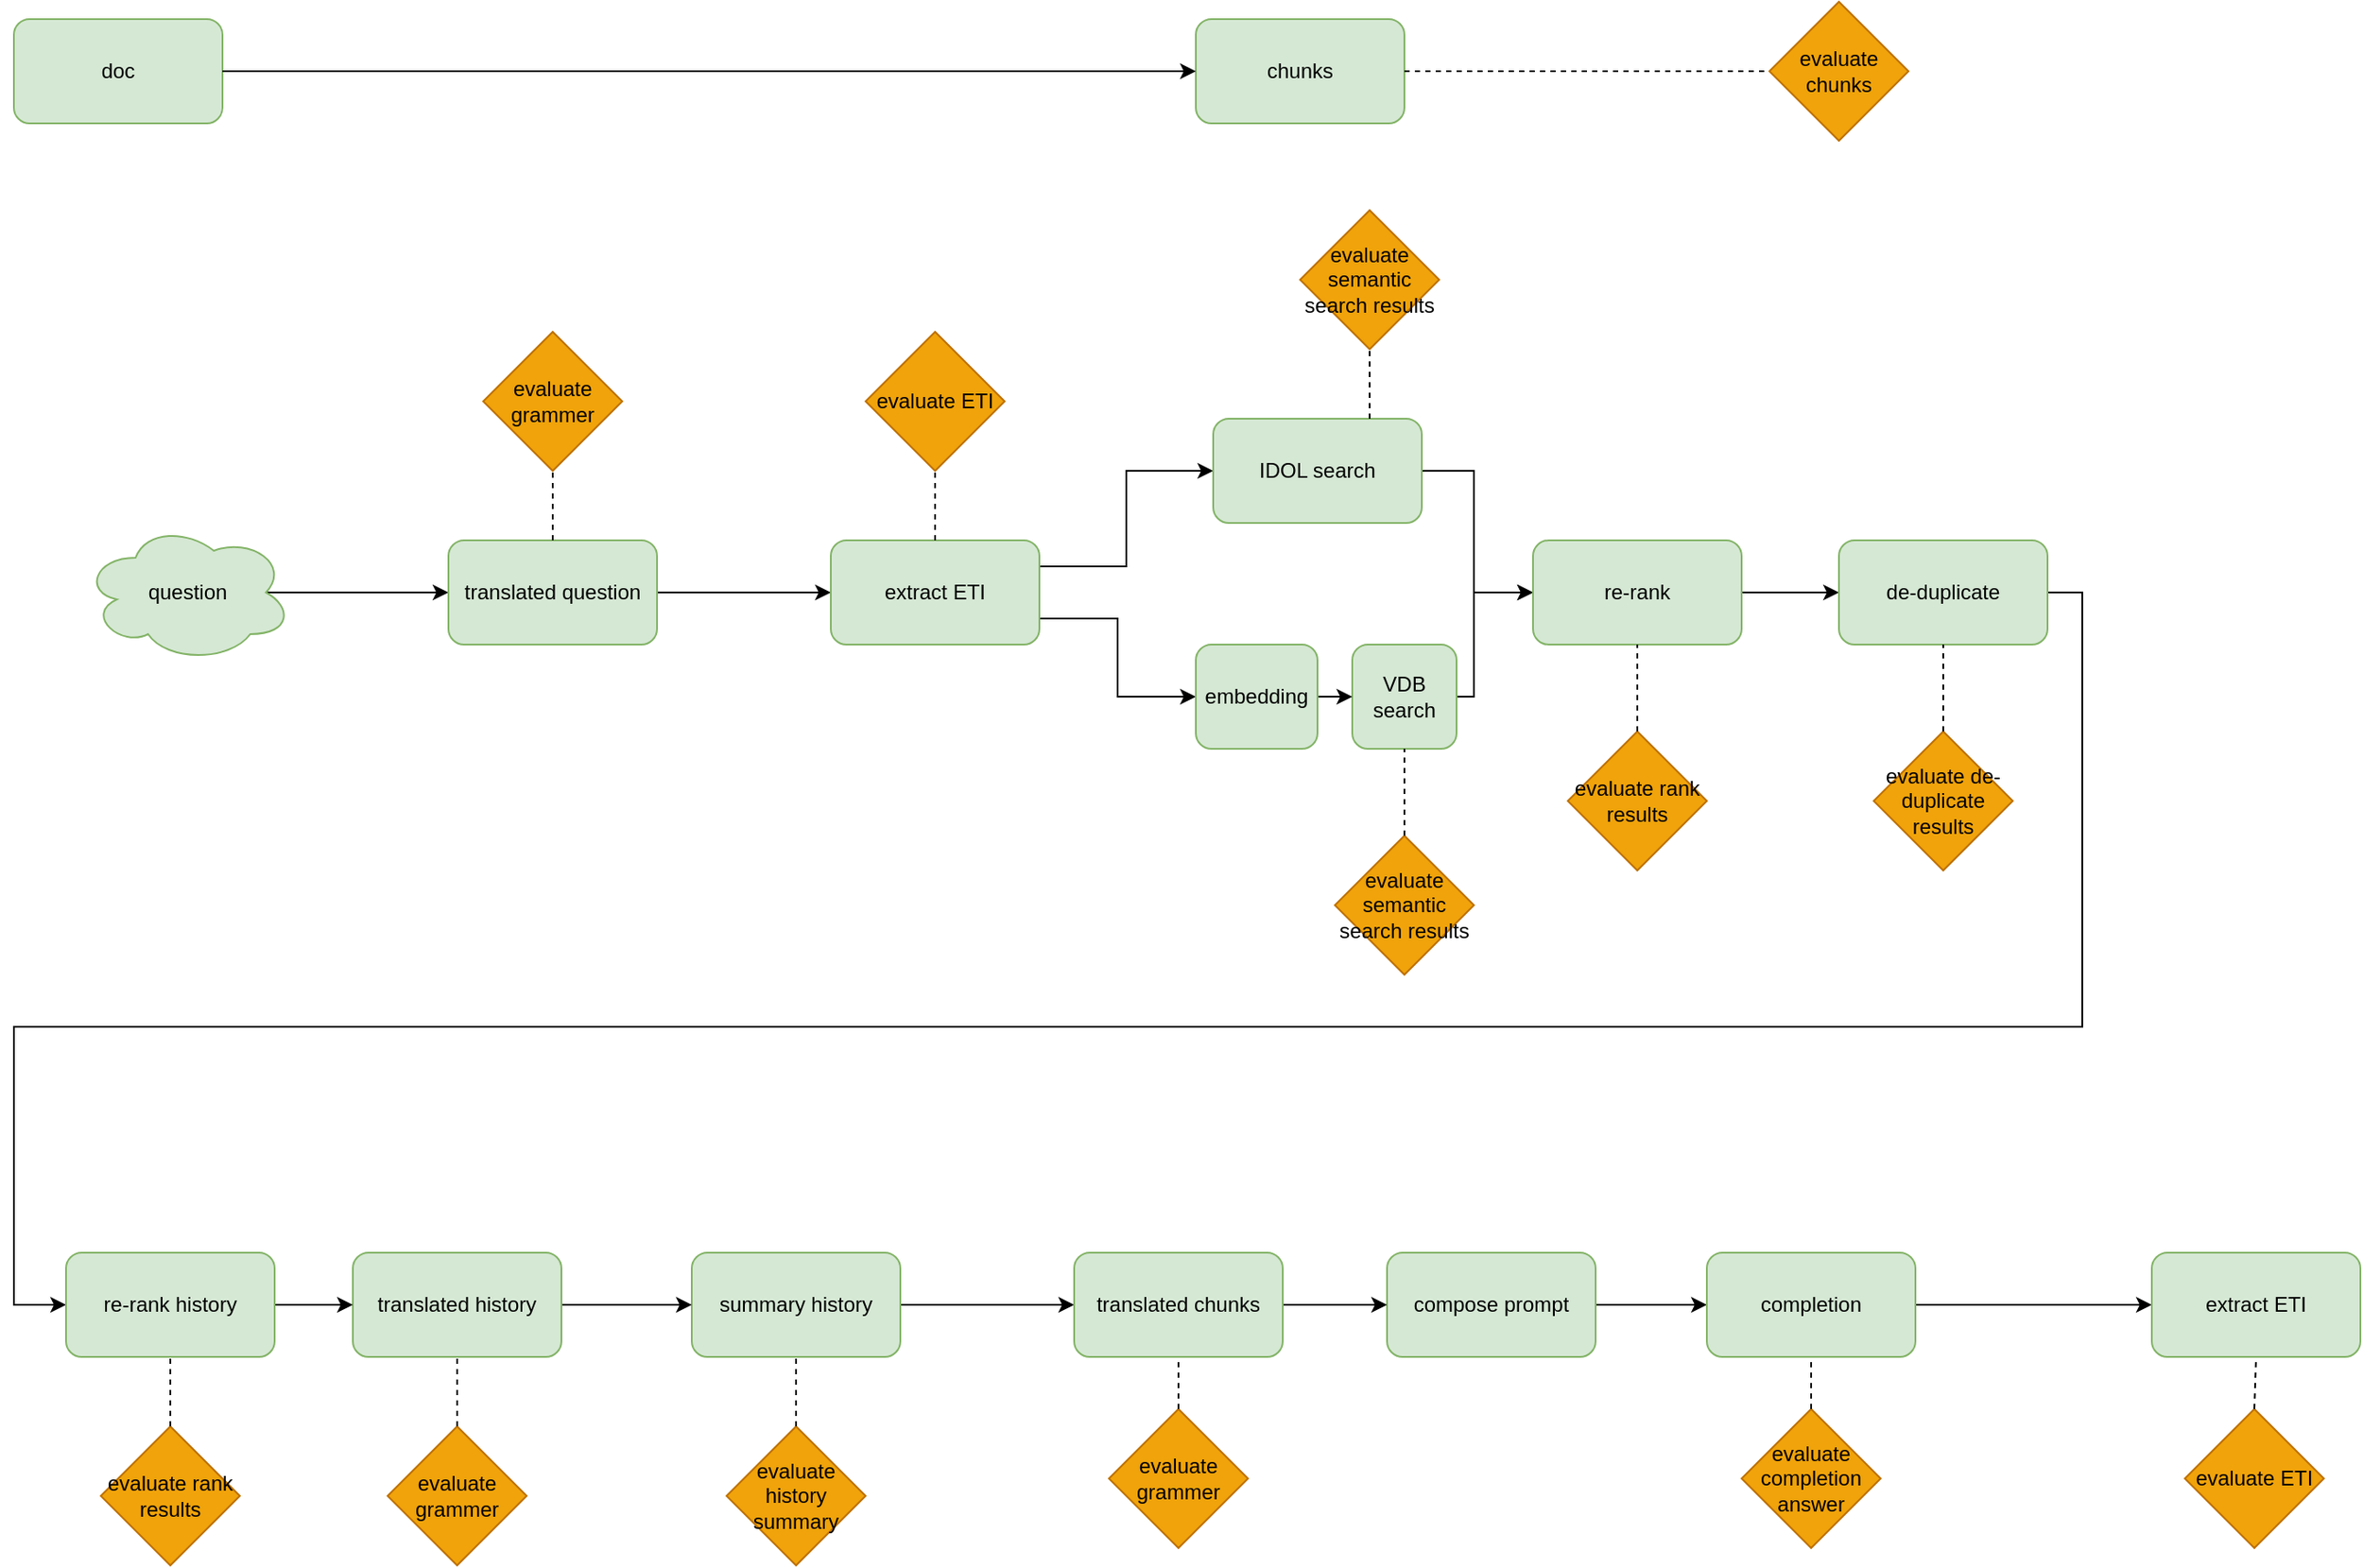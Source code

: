 <mxfile version="24.4.13" type="github">
  <diagram name="Page-1" id="ecnGbxEWdcfxiUDRCmMI">
    <mxGraphModel dx="2924" dy="1150" grid="1" gridSize="10" guides="1" tooltips="1" connect="1" arrows="1" fold="1" page="1" pageScale="1" pageWidth="850" pageHeight="1100" math="0" shadow="0">
      <root>
        <mxCell id="0" />
        <mxCell id="1" parent="0" />
        <mxCell id="C4IcIw4MS9FwO2g7vrAe-1" value="doc" style="rounded=1;whiteSpace=wrap;html=1;fillColor=#d5e8d4;strokeColor=#82b366;" vertex="1" parent="1">
          <mxGeometry x="-680" y="130" width="120" height="60" as="geometry" />
        </mxCell>
        <mxCell id="C4IcIw4MS9FwO2g7vrAe-2" value="chunks" style="rounded=1;whiteSpace=wrap;html=1;fillColor=#d5e8d4;strokeColor=#82b366;" vertex="1" parent="1">
          <mxGeometry y="130" width="120" height="60" as="geometry" />
        </mxCell>
        <mxCell id="C4IcIw4MS9FwO2g7vrAe-3" style="edgeStyle=orthogonalEdgeStyle;rounded=0;orthogonalLoop=1;jettySize=auto;html=1;exitX=1;exitY=0.5;exitDx=0;exitDy=0;entryX=0;entryY=0.5;entryDx=0;entryDy=0;" edge="1" parent="1" source="C4IcIw4MS9FwO2g7vrAe-1" target="C4IcIw4MS9FwO2g7vrAe-2">
          <mxGeometry relative="1" as="geometry" />
        </mxCell>
        <mxCell id="C4IcIw4MS9FwO2g7vrAe-4" value="evaluate chunks" style="rhombus;whiteSpace=wrap;html=1;fillColor=#f0a30a;fontColor=#000000;strokeColor=#BD7000;" vertex="1" parent="1">
          <mxGeometry x="330" y="120" width="80" height="80" as="geometry" />
        </mxCell>
        <mxCell id="C4IcIw4MS9FwO2g7vrAe-5" value="" style="endArrow=none;dashed=1;html=1;rounded=0;exitX=1;exitY=0.5;exitDx=0;exitDy=0;entryX=0;entryY=0.5;entryDx=0;entryDy=0;" edge="1" parent="1" source="C4IcIw4MS9FwO2g7vrAe-2" target="C4IcIw4MS9FwO2g7vrAe-4">
          <mxGeometry width="50" height="50" relative="1" as="geometry">
            <mxPoint x="220" y="600" as="sourcePoint" />
            <mxPoint x="270" y="550" as="targetPoint" />
          </mxGeometry>
        </mxCell>
        <mxCell id="C4IcIw4MS9FwO2g7vrAe-10" style="edgeStyle=orthogonalEdgeStyle;rounded=0;orthogonalLoop=1;jettySize=auto;html=1;exitX=0.875;exitY=0.5;exitDx=0;exitDy=0;exitPerimeter=0;" edge="1" parent="1" source="C4IcIw4MS9FwO2g7vrAe-6" target="C4IcIw4MS9FwO2g7vrAe-7">
          <mxGeometry relative="1" as="geometry" />
        </mxCell>
        <mxCell id="C4IcIw4MS9FwO2g7vrAe-6" value="question" style="ellipse;shape=cloud;whiteSpace=wrap;html=1;fillColor=#d5e8d4;strokeColor=#82b366;" vertex="1" parent="1">
          <mxGeometry x="-640" y="420" width="120" height="80" as="geometry" />
        </mxCell>
        <mxCell id="C4IcIw4MS9FwO2g7vrAe-12" style="edgeStyle=orthogonalEdgeStyle;rounded=0;orthogonalLoop=1;jettySize=auto;html=1;exitX=1;exitY=0.5;exitDx=0;exitDy=0;entryX=0;entryY=0.5;entryDx=0;entryDy=0;" edge="1" parent="1" source="C4IcIw4MS9FwO2g7vrAe-7" target="C4IcIw4MS9FwO2g7vrAe-11">
          <mxGeometry relative="1" as="geometry" />
        </mxCell>
        <mxCell id="C4IcIw4MS9FwO2g7vrAe-7" value="translated question" style="rounded=1;whiteSpace=wrap;html=1;fillColor=#d5e8d4;strokeColor=#82b366;" vertex="1" parent="1">
          <mxGeometry x="-430" y="430" width="120" height="60" as="geometry" />
        </mxCell>
        <mxCell id="C4IcIw4MS9FwO2g7vrAe-8" value="evaluate grammer" style="rhombus;whiteSpace=wrap;html=1;fillColor=#f0a30a;strokeColor=#BD7000;fontColor=#000000;" vertex="1" parent="1">
          <mxGeometry x="-410" y="310" width="80" height="80" as="geometry" />
        </mxCell>
        <mxCell id="C4IcIw4MS9FwO2g7vrAe-9" value="" style="endArrow=none;dashed=1;html=1;rounded=0;exitX=0.5;exitY=0;exitDx=0;exitDy=0;entryX=0.5;entryY=1;entryDx=0;entryDy=0;" edge="1" parent="1" source="C4IcIw4MS9FwO2g7vrAe-7" target="C4IcIw4MS9FwO2g7vrAe-8">
          <mxGeometry width="50" height="50" relative="1" as="geometry">
            <mxPoint x="170" y="350" as="sourcePoint" />
            <mxPoint x="330" y="350" as="targetPoint" />
          </mxGeometry>
        </mxCell>
        <mxCell id="C4IcIw4MS9FwO2g7vrAe-16" style="edgeStyle=orthogonalEdgeStyle;rounded=0;orthogonalLoop=1;jettySize=auto;html=1;exitX=1;exitY=0.25;exitDx=0;exitDy=0;entryX=0;entryY=0.5;entryDx=0;entryDy=0;" edge="1" parent="1" source="C4IcIw4MS9FwO2g7vrAe-11" target="C4IcIw4MS9FwO2g7vrAe-15">
          <mxGeometry relative="1" as="geometry" />
        </mxCell>
        <mxCell id="C4IcIw4MS9FwO2g7vrAe-18" style="edgeStyle=orthogonalEdgeStyle;rounded=0;orthogonalLoop=1;jettySize=auto;html=1;exitX=1;exitY=0.75;exitDx=0;exitDy=0;entryX=0;entryY=0.5;entryDx=0;entryDy=0;" edge="1" parent="1" source="C4IcIw4MS9FwO2g7vrAe-11" target="C4IcIw4MS9FwO2g7vrAe-47">
          <mxGeometry relative="1" as="geometry" />
        </mxCell>
        <mxCell id="C4IcIw4MS9FwO2g7vrAe-11" value="extract ETI" style="rounded=1;whiteSpace=wrap;html=1;fillColor=#d5e8d4;strokeColor=#82b366;" vertex="1" parent="1">
          <mxGeometry x="-210" y="430" width="120" height="60" as="geometry" />
        </mxCell>
        <mxCell id="C4IcIw4MS9FwO2g7vrAe-13" value="evaluate ETI" style="rhombus;whiteSpace=wrap;html=1;fillColor=#f0a30a;strokeColor=#BD7000;fontColor=#000000;" vertex="1" parent="1">
          <mxGeometry x="-190" y="310" width="80" height="80" as="geometry" />
        </mxCell>
        <mxCell id="C4IcIw4MS9FwO2g7vrAe-14" value="" style="endArrow=none;dashed=1;html=1;rounded=0;exitX=0.5;exitY=0;exitDx=0;exitDy=0;entryX=0.5;entryY=1;entryDx=0;entryDy=0;" edge="1" parent="1" source="C4IcIw4MS9FwO2g7vrAe-11" target="C4IcIw4MS9FwO2g7vrAe-13">
          <mxGeometry width="50" height="50" relative="1" as="geometry">
            <mxPoint x="-360" y="440" as="sourcePoint" />
            <mxPoint x="-360" y="400" as="targetPoint" />
          </mxGeometry>
        </mxCell>
        <mxCell id="C4IcIw4MS9FwO2g7vrAe-20" style="edgeStyle=orthogonalEdgeStyle;rounded=0;orthogonalLoop=1;jettySize=auto;html=1;exitX=1;exitY=0.5;exitDx=0;exitDy=0;entryX=0;entryY=0.5;entryDx=0;entryDy=0;" edge="1" parent="1" source="C4IcIw4MS9FwO2g7vrAe-15" target="C4IcIw4MS9FwO2g7vrAe-19">
          <mxGeometry relative="1" as="geometry">
            <Array as="points">
              <mxPoint x="160" y="390" />
              <mxPoint x="160" y="460" />
            </Array>
          </mxGeometry>
        </mxCell>
        <mxCell id="C4IcIw4MS9FwO2g7vrAe-15" value="IDOL search" style="rounded=1;whiteSpace=wrap;html=1;fillColor=#d5e8d4;strokeColor=#82b366;" vertex="1" parent="1">
          <mxGeometry x="10" y="360" width="120" height="60" as="geometry" />
        </mxCell>
        <mxCell id="C4IcIw4MS9FwO2g7vrAe-21" style="edgeStyle=orthogonalEdgeStyle;rounded=0;orthogonalLoop=1;jettySize=auto;html=1;exitX=1;exitY=0.5;exitDx=0;exitDy=0;entryX=0;entryY=0.5;entryDx=0;entryDy=0;" edge="1" parent="1" source="C4IcIw4MS9FwO2g7vrAe-17" target="C4IcIw4MS9FwO2g7vrAe-19">
          <mxGeometry relative="1" as="geometry">
            <Array as="points">
              <mxPoint x="160" y="520" />
              <mxPoint x="160" y="460" />
            </Array>
          </mxGeometry>
        </mxCell>
        <mxCell id="C4IcIw4MS9FwO2g7vrAe-17" value="VDB search" style="rounded=1;whiteSpace=wrap;html=1;fillColor=#d5e8d4;strokeColor=#82b366;" vertex="1" parent="1">
          <mxGeometry x="90" y="490" width="60" height="60" as="geometry" />
        </mxCell>
        <mxCell id="C4IcIw4MS9FwO2g7vrAe-25" style="edgeStyle=orthogonalEdgeStyle;rounded=0;orthogonalLoop=1;jettySize=auto;html=1;exitX=1;exitY=0.5;exitDx=0;exitDy=0;entryX=0;entryY=0.5;entryDx=0;entryDy=0;" edge="1" parent="1" source="C4IcIw4MS9FwO2g7vrAe-58" target="C4IcIw4MS9FwO2g7vrAe-53">
          <mxGeometry relative="1" as="geometry">
            <Array as="points">
              <mxPoint x="510" y="460" />
              <mxPoint x="510" y="710" />
              <mxPoint x="-680" y="710" />
              <mxPoint x="-680" y="870" />
            </Array>
          </mxGeometry>
        </mxCell>
        <mxCell id="C4IcIw4MS9FwO2g7vrAe-59" style="edgeStyle=orthogonalEdgeStyle;rounded=0;orthogonalLoop=1;jettySize=auto;html=1;exitX=1;exitY=0.5;exitDx=0;exitDy=0;" edge="1" parent="1" source="C4IcIw4MS9FwO2g7vrAe-19" target="C4IcIw4MS9FwO2g7vrAe-58">
          <mxGeometry relative="1" as="geometry" />
        </mxCell>
        <mxCell id="C4IcIw4MS9FwO2g7vrAe-19" value="re-rank" style="rounded=1;whiteSpace=wrap;html=1;fillColor=#d5e8d4;strokeColor=#82b366;" vertex="1" parent="1">
          <mxGeometry x="194" y="430" width="120" height="60" as="geometry" />
        </mxCell>
        <mxCell id="C4IcIw4MS9FwO2g7vrAe-22" value="evaluate rank results" style="rhombus;whiteSpace=wrap;html=1;fillColor=#f0a30a;strokeColor=#BD7000;fontColor=#000000;" vertex="1" parent="1">
          <mxGeometry x="214" y="540" width="80" height="80" as="geometry" />
        </mxCell>
        <mxCell id="C4IcIw4MS9FwO2g7vrAe-23" value="" style="endArrow=none;dashed=1;html=1;rounded=0;exitX=0.5;exitY=0;exitDx=0;exitDy=0;entryX=0.5;entryY=1;entryDx=0;entryDy=0;" edge="1" parent="1" source="C4IcIw4MS9FwO2g7vrAe-22" target="C4IcIw4MS9FwO2g7vrAe-19">
          <mxGeometry width="50" height="50" relative="1" as="geometry">
            <mxPoint x="-140" y="440" as="sourcePoint" />
            <mxPoint x="-140" y="400" as="targetPoint" />
          </mxGeometry>
        </mxCell>
        <mxCell id="C4IcIw4MS9FwO2g7vrAe-29" style="edgeStyle=orthogonalEdgeStyle;rounded=0;orthogonalLoop=1;jettySize=auto;html=1;exitX=1;exitY=0.5;exitDx=0;exitDy=0;entryX=0;entryY=0.5;entryDx=0;entryDy=0;" edge="1" parent="1" source="C4IcIw4MS9FwO2g7vrAe-24" target="C4IcIw4MS9FwO2g7vrAe-39">
          <mxGeometry relative="1" as="geometry" />
        </mxCell>
        <mxCell id="C4IcIw4MS9FwO2g7vrAe-24" value="summary history" style="rounded=1;whiteSpace=wrap;html=1;fillColor=#d5e8d4;strokeColor=#82b366;" vertex="1" parent="1">
          <mxGeometry x="-290" y="840" width="120" height="60" as="geometry" />
        </mxCell>
        <mxCell id="C4IcIw4MS9FwO2g7vrAe-26" value="evaluate history summary" style="rhombus;whiteSpace=wrap;html=1;fillColor=#f0a30a;strokeColor=#BD7000;fontColor=#000000;" vertex="1" parent="1">
          <mxGeometry x="-270" y="940" width="80" height="80" as="geometry" />
        </mxCell>
        <mxCell id="C4IcIw4MS9FwO2g7vrAe-27" value="" style="endArrow=none;dashed=1;html=1;rounded=0;exitX=0.5;exitY=0;exitDx=0;exitDy=0;entryX=0.5;entryY=1;entryDx=0;entryDy=0;" edge="1" parent="1" source="C4IcIw4MS9FwO2g7vrAe-26" target="C4IcIw4MS9FwO2g7vrAe-24">
          <mxGeometry width="50" height="50" relative="1" as="geometry">
            <mxPoint x="-426" y="960" as="sourcePoint" />
            <mxPoint x="-426" y="910" as="targetPoint" />
          </mxGeometry>
        </mxCell>
        <mxCell id="C4IcIw4MS9FwO2g7vrAe-31" style="edgeStyle=orthogonalEdgeStyle;rounded=0;orthogonalLoop=1;jettySize=auto;html=1;exitX=1;exitY=0.5;exitDx=0;exitDy=0;entryX=0;entryY=0.5;entryDx=0;entryDy=0;" edge="1" parent="1" source="C4IcIw4MS9FwO2g7vrAe-28" target="C4IcIw4MS9FwO2g7vrAe-30">
          <mxGeometry relative="1" as="geometry" />
        </mxCell>
        <mxCell id="C4IcIw4MS9FwO2g7vrAe-28" value="compose prompt" style="rounded=1;whiteSpace=wrap;html=1;fillColor=#d5e8d4;strokeColor=#82b366;" vertex="1" parent="1">
          <mxGeometry x="110" y="840" width="120" height="60" as="geometry" />
        </mxCell>
        <mxCell id="C4IcIw4MS9FwO2g7vrAe-62" style="edgeStyle=orthogonalEdgeStyle;rounded=0;orthogonalLoop=1;jettySize=auto;html=1;exitX=1;exitY=0.5;exitDx=0;exitDy=0;entryX=0;entryY=0.5;entryDx=0;entryDy=0;" edge="1" parent="1" source="C4IcIw4MS9FwO2g7vrAe-30" target="C4IcIw4MS9FwO2g7vrAe-43">
          <mxGeometry relative="1" as="geometry" />
        </mxCell>
        <mxCell id="C4IcIw4MS9FwO2g7vrAe-30" value="completion" style="rounded=1;whiteSpace=wrap;html=1;fillColor=#d5e8d4;strokeColor=#82b366;" vertex="1" parent="1">
          <mxGeometry x="294" y="840" width="120" height="60" as="geometry" />
        </mxCell>
        <mxCell id="C4IcIw4MS9FwO2g7vrAe-32" value="evaluate completion answer" style="rhombus;whiteSpace=wrap;html=1;fillColor=#f0a30a;strokeColor=#BD7000;fontColor=#000000;" vertex="1" parent="1">
          <mxGeometry x="314" y="930" width="80" height="80" as="geometry" />
        </mxCell>
        <mxCell id="C4IcIw4MS9FwO2g7vrAe-33" value="" style="endArrow=none;dashed=1;html=1;rounded=0;exitX=0.5;exitY=0;exitDx=0;exitDy=0;entryX=0.5;entryY=1;entryDx=0;entryDy=0;" edge="1" parent="1" source="C4IcIw4MS9FwO2g7vrAe-32" target="C4IcIw4MS9FwO2g7vrAe-30">
          <mxGeometry width="50" height="50" relative="1" as="geometry">
            <mxPoint x="40" y="950" as="sourcePoint" />
            <mxPoint x="40" y="910" as="targetPoint" />
          </mxGeometry>
        </mxCell>
        <mxCell id="C4IcIw4MS9FwO2g7vrAe-36" style="edgeStyle=orthogonalEdgeStyle;rounded=0;orthogonalLoop=1;jettySize=auto;html=1;exitX=1;exitY=0.5;exitDx=0;exitDy=0;entryX=0;entryY=0.5;entryDx=0;entryDy=0;" edge="1" parent="1" source="C4IcIw4MS9FwO2g7vrAe-35" target="C4IcIw4MS9FwO2g7vrAe-24">
          <mxGeometry relative="1" as="geometry" />
        </mxCell>
        <mxCell id="C4IcIw4MS9FwO2g7vrAe-35" value="translated history" style="rounded=1;whiteSpace=wrap;html=1;fillColor=#d5e8d4;strokeColor=#82b366;" vertex="1" parent="1">
          <mxGeometry x="-485" y="840" width="120" height="60" as="geometry" />
        </mxCell>
        <mxCell id="C4IcIw4MS9FwO2g7vrAe-37" value="evaluate grammer" style="rhombus;whiteSpace=wrap;html=1;fillColor=#f0a30a;strokeColor=#BD7000;fontColor=#000000;" vertex="1" parent="1">
          <mxGeometry x="-465" y="940" width="80" height="80" as="geometry" />
        </mxCell>
        <mxCell id="C4IcIw4MS9FwO2g7vrAe-38" value="" style="endArrow=none;dashed=1;html=1;rounded=0;exitX=0.5;exitY=0;exitDx=0;exitDy=0;entryX=0.5;entryY=1;entryDx=0;entryDy=0;" edge="1" parent="1" source="C4IcIw4MS9FwO2g7vrAe-37" target="C4IcIw4MS9FwO2g7vrAe-35">
          <mxGeometry width="50" height="50" relative="1" as="geometry">
            <mxPoint x="-220" y="580" as="sourcePoint" />
            <mxPoint x="-220" y="540" as="targetPoint" />
          </mxGeometry>
        </mxCell>
        <mxCell id="C4IcIw4MS9FwO2g7vrAe-40" style="edgeStyle=orthogonalEdgeStyle;rounded=0;orthogonalLoop=1;jettySize=auto;html=1;exitX=1;exitY=0.5;exitDx=0;exitDy=0;entryX=0;entryY=0.5;entryDx=0;entryDy=0;" edge="1" parent="1" source="C4IcIw4MS9FwO2g7vrAe-39" target="C4IcIw4MS9FwO2g7vrAe-28">
          <mxGeometry relative="1" as="geometry" />
        </mxCell>
        <mxCell id="C4IcIw4MS9FwO2g7vrAe-39" value="translated chunks" style="rounded=1;whiteSpace=wrap;html=1;fillColor=#d5e8d4;strokeColor=#82b366;" vertex="1" parent="1">
          <mxGeometry x="-70" y="840" width="120" height="60" as="geometry" />
        </mxCell>
        <mxCell id="C4IcIw4MS9FwO2g7vrAe-41" value="evaluate grammer" style="rhombus;whiteSpace=wrap;html=1;fillColor=#f0a30a;strokeColor=#BD7000;fontColor=#000000;" vertex="1" parent="1">
          <mxGeometry x="-50" y="930" width="80" height="80" as="geometry" />
        </mxCell>
        <mxCell id="C4IcIw4MS9FwO2g7vrAe-42" value="" style="endArrow=none;dashed=1;html=1;rounded=0;exitX=0.5;exitY=0;exitDx=0;exitDy=0;entryX=0.5;entryY=1;entryDx=0;entryDy=0;" edge="1" parent="1" source="C4IcIw4MS9FwO2g7vrAe-41" target="C4IcIw4MS9FwO2g7vrAe-39">
          <mxGeometry width="50" height="50" relative="1" as="geometry">
            <mxPoint x="-220" y="950" as="sourcePoint" />
            <mxPoint x="-220" y="910" as="targetPoint" />
          </mxGeometry>
        </mxCell>
        <mxCell id="C4IcIw4MS9FwO2g7vrAe-43" value="extract ETI" style="rounded=1;whiteSpace=wrap;html=1;fillColor=#d5e8d4;strokeColor=#82b366;" vertex="1" parent="1">
          <mxGeometry x="550" y="840" width="120" height="60" as="geometry" />
        </mxCell>
        <mxCell id="C4IcIw4MS9FwO2g7vrAe-45" value="evaluate ETI" style="rhombus;whiteSpace=wrap;html=1;fillColor=#f0a30a;strokeColor=#BD7000;fontColor=#000000;" vertex="1" parent="1">
          <mxGeometry x="569" y="930" width="80" height="80" as="geometry" />
        </mxCell>
        <mxCell id="C4IcIw4MS9FwO2g7vrAe-46" value="" style="endArrow=none;dashed=1;html=1;rounded=0;exitX=0.5;exitY=0;exitDx=0;exitDy=0;entryX=0.5;entryY=1;entryDx=0;entryDy=0;" edge="1" parent="1" source="C4IcIw4MS9FwO2g7vrAe-45" target="C4IcIw4MS9FwO2g7vrAe-43">
          <mxGeometry width="50" height="50" relative="1" as="geometry">
            <mxPoint x="1050" y="340" as="sourcePoint" />
            <mxPoint x="1050" y="300" as="targetPoint" />
          </mxGeometry>
        </mxCell>
        <mxCell id="C4IcIw4MS9FwO2g7vrAe-48" style="edgeStyle=orthogonalEdgeStyle;rounded=0;orthogonalLoop=1;jettySize=auto;html=1;exitX=1;exitY=0.5;exitDx=0;exitDy=0;entryX=0;entryY=0.5;entryDx=0;entryDy=0;" edge="1" parent="1" source="C4IcIw4MS9FwO2g7vrAe-47" target="C4IcIw4MS9FwO2g7vrAe-17">
          <mxGeometry relative="1" as="geometry" />
        </mxCell>
        <mxCell id="C4IcIw4MS9FwO2g7vrAe-47" value="embedding" style="rounded=1;whiteSpace=wrap;html=1;fillColor=#d5e8d4;strokeColor=#82b366;" vertex="1" parent="1">
          <mxGeometry y="490" width="70" height="60" as="geometry" />
        </mxCell>
        <mxCell id="C4IcIw4MS9FwO2g7vrAe-49" value="evaluate&lt;div&gt;semantic search results&lt;/div&gt;" style="rhombus;whiteSpace=wrap;html=1;fillColor=#f0a30a;strokeColor=#BD7000;fontColor=#000000;" vertex="1" parent="1">
          <mxGeometry x="80" y="600" width="80" height="80" as="geometry" />
        </mxCell>
        <mxCell id="C4IcIw4MS9FwO2g7vrAe-50" value="" style="endArrow=none;dashed=1;html=1;rounded=0;exitX=0.5;exitY=0;exitDx=0;exitDy=0;entryX=0.5;entryY=1;entryDx=0;entryDy=0;" edge="1" parent="1" source="C4IcIw4MS9FwO2g7vrAe-49" target="C4IcIw4MS9FwO2g7vrAe-17">
          <mxGeometry width="50" height="50" relative="1" as="geometry">
            <mxPoint x="264" y="550" as="sourcePoint" />
            <mxPoint x="264" y="500" as="targetPoint" />
          </mxGeometry>
        </mxCell>
        <mxCell id="C4IcIw4MS9FwO2g7vrAe-51" value="evaluate&lt;div&gt;semantic search results&lt;/div&gt;" style="rhombus;whiteSpace=wrap;html=1;fillColor=#f0a30a;strokeColor=#BD7000;fontColor=#000000;" vertex="1" parent="1">
          <mxGeometry x="60" y="240" width="80" height="80" as="geometry" />
        </mxCell>
        <mxCell id="C4IcIw4MS9FwO2g7vrAe-52" value="" style="endArrow=none;dashed=1;html=1;rounded=0;exitX=0.75;exitY=0;exitDx=0;exitDy=0;" edge="1" parent="1" source="C4IcIw4MS9FwO2g7vrAe-15" target="C4IcIw4MS9FwO2g7vrAe-51">
          <mxGeometry width="50" height="50" relative="1" as="geometry">
            <mxPoint x="130" y="610" as="sourcePoint" />
            <mxPoint x="130" y="560" as="targetPoint" />
          </mxGeometry>
        </mxCell>
        <mxCell id="C4IcIw4MS9FwO2g7vrAe-54" style="edgeStyle=orthogonalEdgeStyle;rounded=0;orthogonalLoop=1;jettySize=auto;html=1;exitX=1;exitY=0.5;exitDx=0;exitDy=0;entryX=0;entryY=0.5;entryDx=0;entryDy=0;" edge="1" parent="1" source="C4IcIw4MS9FwO2g7vrAe-53" target="C4IcIw4MS9FwO2g7vrAe-35">
          <mxGeometry relative="1" as="geometry" />
        </mxCell>
        <mxCell id="C4IcIw4MS9FwO2g7vrAe-53" value="re-rank history" style="rounded=1;whiteSpace=wrap;html=1;fillColor=#d5e8d4;strokeColor=#82b366;" vertex="1" parent="1">
          <mxGeometry x="-650" y="840" width="120" height="60" as="geometry" />
        </mxCell>
        <mxCell id="C4IcIw4MS9FwO2g7vrAe-55" value="evaluate rank results" style="rhombus;whiteSpace=wrap;html=1;fillColor=#f0a30a;strokeColor=#BD7000;fontColor=#000000;" vertex="1" parent="1">
          <mxGeometry x="-630" y="940" width="80" height="80" as="geometry" />
        </mxCell>
        <mxCell id="C4IcIw4MS9FwO2g7vrAe-56" value="" style="endArrow=none;dashed=1;html=1;rounded=0;entryX=0.5;entryY=1;entryDx=0;entryDy=0;exitX=0.5;exitY=0;exitDx=0;exitDy=0;" edge="1" parent="1" source="C4IcIw4MS9FwO2g7vrAe-55" target="C4IcIw4MS9FwO2g7vrAe-53">
          <mxGeometry width="50" height="50" relative="1" as="geometry">
            <mxPoint x="-590" y="930" as="sourcePoint" />
            <mxPoint x="270" y="560" as="targetPoint" />
          </mxGeometry>
        </mxCell>
        <mxCell id="C4IcIw4MS9FwO2g7vrAe-58" value="de-duplicate" style="rounded=1;whiteSpace=wrap;html=1;fillColor=#d5e8d4;strokeColor=#82b366;" vertex="1" parent="1">
          <mxGeometry x="370" y="430" width="120" height="60" as="geometry" />
        </mxCell>
        <mxCell id="C4IcIw4MS9FwO2g7vrAe-60" value="evaluate de-duplicate results" style="rhombus;whiteSpace=wrap;html=1;fillColor=#f0a30a;strokeColor=#BD7000;fontColor=#000000;" vertex="1" parent="1">
          <mxGeometry x="390" y="540" width="80" height="80" as="geometry" />
        </mxCell>
        <mxCell id="C4IcIw4MS9FwO2g7vrAe-61" value="" style="endArrow=none;dashed=1;html=1;rounded=0;exitX=0.5;exitY=0;exitDx=0;exitDy=0;entryX=0.5;entryY=1;entryDx=0;entryDy=0;" edge="1" parent="1" source="C4IcIw4MS9FwO2g7vrAe-60" target="C4IcIw4MS9FwO2g7vrAe-58">
          <mxGeometry width="50" height="50" relative="1" as="geometry">
            <mxPoint x="264" y="550" as="sourcePoint" />
            <mxPoint x="264" y="500" as="targetPoint" />
          </mxGeometry>
        </mxCell>
      </root>
    </mxGraphModel>
  </diagram>
</mxfile>
